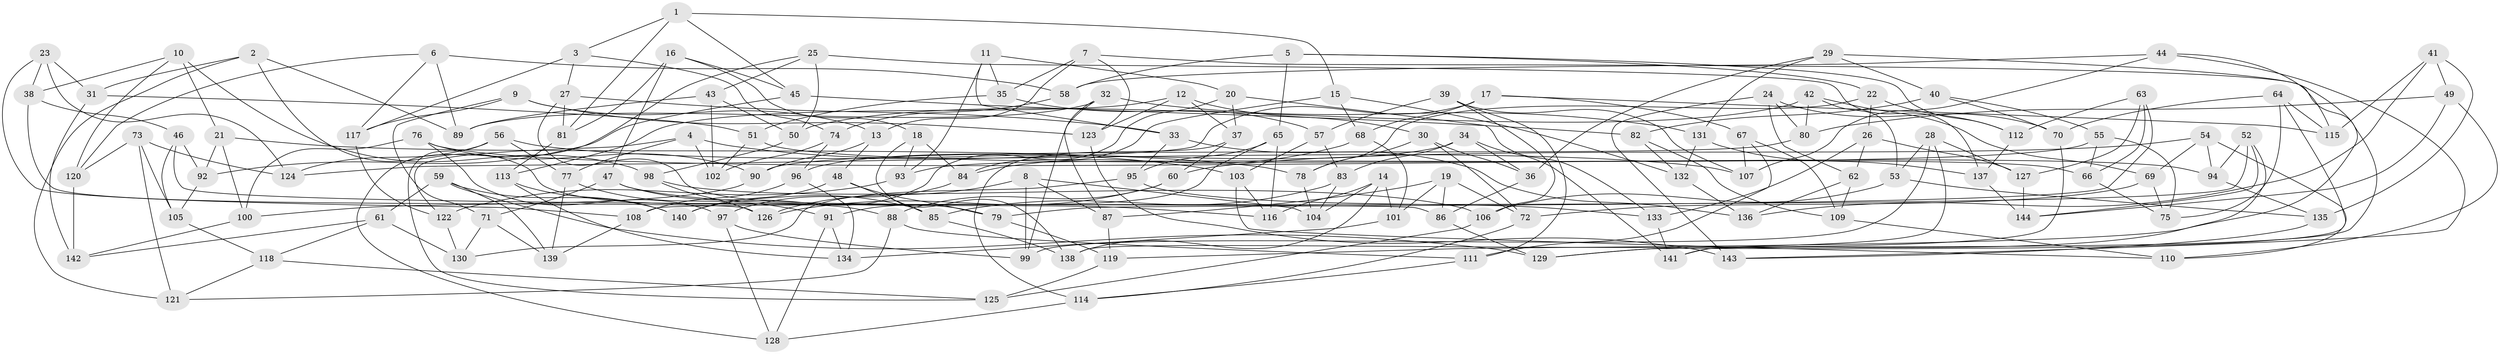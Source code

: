 // Generated by graph-tools (version 1.1) at 2025/27/03/09/25 03:27:00]
// undirected, 144 vertices, 288 edges
graph export_dot {
graph [start="1"]
  node [color=gray90,style=filled];
  1;
  2;
  3;
  4;
  5;
  6;
  7;
  8;
  9;
  10;
  11;
  12;
  13;
  14;
  15;
  16;
  17;
  18;
  19;
  20;
  21;
  22;
  23;
  24;
  25;
  26;
  27;
  28;
  29;
  30;
  31;
  32;
  33;
  34;
  35;
  36;
  37;
  38;
  39;
  40;
  41;
  42;
  43;
  44;
  45;
  46;
  47;
  48;
  49;
  50;
  51;
  52;
  53;
  54;
  55;
  56;
  57;
  58;
  59;
  60;
  61;
  62;
  63;
  64;
  65;
  66;
  67;
  68;
  69;
  70;
  71;
  72;
  73;
  74;
  75;
  76;
  77;
  78;
  79;
  80;
  81;
  82;
  83;
  84;
  85;
  86;
  87;
  88;
  89;
  90;
  91;
  92;
  93;
  94;
  95;
  96;
  97;
  98;
  99;
  100;
  101;
  102;
  103;
  104;
  105;
  106;
  107;
  108;
  109;
  110;
  111;
  112;
  113;
  114;
  115;
  116;
  117;
  118;
  119;
  120;
  121;
  122;
  123;
  124;
  125;
  126;
  127;
  128;
  129;
  130;
  131;
  132;
  133;
  134;
  135;
  136;
  137;
  138;
  139;
  140;
  141;
  142;
  143;
  144;
  1 -- 45;
  1 -- 81;
  1 -- 3;
  1 -- 15;
  2 -- 89;
  2 -- 121;
  2 -- 88;
  2 -- 31;
  3 -- 117;
  3 -- 74;
  3 -- 27;
  4 -- 122;
  4 -- 103;
  4 -- 77;
  4 -- 102;
  5 -- 22;
  5 -- 58;
  5 -- 112;
  5 -- 65;
  6 -- 117;
  6 -- 120;
  6 -- 89;
  6 -- 58;
  7 -- 13;
  7 -- 141;
  7 -- 123;
  7 -- 35;
  8 -- 99;
  8 -- 104;
  8 -- 126;
  8 -- 87;
  9 -- 123;
  9 -- 13;
  9 -- 117;
  9 -- 71;
  10 -- 120;
  10 -- 98;
  10 -- 21;
  10 -- 38;
  11 -- 20;
  11 -- 35;
  11 -- 33;
  11 -- 93;
  12 -- 37;
  12 -- 113;
  12 -- 123;
  12 -- 30;
  13 -- 48;
  13 -- 90;
  14 -- 101;
  14 -- 104;
  14 -- 116;
  14 -- 138;
  15 -- 84;
  15 -- 132;
  15 -- 68;
  16 -- 47;
  16 -- 81;
  16 -- 18;
  16 -- 45;
  17 -- 67;
  17 -- 68;
  17 -- 124;
  17 -- 115;
  18 -- 93;
  18 -- 84;
  18 -- 138;
  19 -- 86;
  19 -- 72;
  19 -- 101;
  19 -- 87;
  20 -- 140;
  20 -- 133;
  20 -- 37;
  21 -- 92;
  21 -- 100;
  21 -- 78;
  22 -- 112;
  22 -- 26;
  22 -- 78;
  23 -- 124;
  23 -- 38;
  23 -- 31;
  23 -- 108;
  24 -- 143;
  24 -- 70;
  24 -- 62;
  24 -- 80;
  25 -- 137;
  25 -- 128;
  25 -- 43;
  25 -- 50;
  26 -- 133;
  26 -- 62;
  26 -- 127;
  27 -- 33;
  27 -- 79;
  27 -- 81;
  28 -- 99;
  28 -- 53;
  28 -- 127;
  28 -- 141;
  29 -- 40;
  29 -- 131;
  29 -- 119;
  29 -- 36;
  30 -- 78;
  30 -- 36;
  30 -- 72;
  31 -- 51;
  31 -- 142;
  32 -- 131;
  32 -- 89;
  32 -- 99;
  32 -- 87;
  33 -- 95;
  33 -- 136;
  34 -- 96;
  34 -- 141;
  34 -- 36;
  34 -- 83;
  35 -- 57;
  35 -- 51;
  36 -- 86;
  37 -- 60;
  37 -- 114;
  38 -- 126;
  38 -- 46;
  39 -- 57;
  39 -- 107;
  39 -- 106;
  39 -- 111;
  40 -- 70;
  40 -- 55;
  40 -- 82;
  41 -- 136;
  41 -- 115;
  41 -- 49;
  41 -- 135;
  42 -- 69;
  42 -- 50;
  42 -- 53;
  42 -- 80;
  43 -- 50;
  43 -- 102;
  43 -- 89;
  44 -- 143;
  44 -- 115;
  44 -- 58;
  44 -- 107;
  45 -- 92;
  45 -- 82;
  46 -- 86;
  46 -- 92;
  46 -- 105;
  47 -- 85;
  47 -- 116;
  47 -- 71;
  48 -- 85;
  48 -- 140;
  48 -- 79;
  49 -- 144;
  49 -- 110;
  49 -- 80;
  50 -- 98;
  51 -- 66;
  51 -- 102;
  52 -- 94;
  52 -- 129;
  52 -- 144;
  52 -- 108;
  53 -- 135;
  53 -- 106;
  54 -- 94;
  54 -- 110;
  54 -- 60;
  54 -- 69;
  55 -- 93;
  55 -- 75;
  55 -- 66;
  56 -- 124;
  56 -- 125;
  56 -- 107;
  56 -- 77;
  57 -- 103;
  57 -- 83;
  58 -- 74;
  59 -- 61;
  59 -- 139;
  59 -- 129;
  59 -- 140;
  60 -- 126;
  60 -- 88;
  61 -- 118;
  61 -- 130;
  61 -- 142;
  62 -- 109;
  62 -- 136;
  63 -- 112;
  63 -- 127;
  63 -- 66;
  63 -- 79;
  64 -- 75;
  64 -- 115;
  64 -- 129;
  64 -- 70;
  65 -- 91;
  65 -- 95;
  65 -- 116;
  66 -- 75;
  67 -- 111;
  67 -- 109;
  67 -- 107;
  68 -- 101;
  68 -- 84;
  69 -- 75;
  69 -- 72;
  70 -- 138;
  71 -- 130;
  71 -- 139;
  72 -- 114;
  73 -- 120;
  73 -- 121;
  73 -- 105;
  73 -- 124;
  74 -- 102;
  74 -- 96;
  76 -- 100;
  76 -- 97;
  76 -- 94;
  76 -- 90;
  77 -- 91;
  77 -- 139;
  78 -- 104;
  79 -- 119;
  80 -- 90;
  81 -- 113;
  82 -- 132;
  82 -- 109;
  83 -- 104;
  83 -- 85;
  84 -- 97;
  85 -- 138;
  86 -- 129;
  87 -- 119;
  88 -- 121;
  88 -- 111;
  90 -- 100;
  91 -- 134;
  91 -- 128;
  92 -- 105;
  93 -- 122;
  94 -- 135;
  95 -- 133;
  95 -- 130;
  96 -- 108;
  96 -- 134;
  97 -- 99;
  97 -- 128;
  98 -- 106;
  98 -- 126;
  100 -- 142;
  101 -- 134;
  103 -- 116;
  103 -- 110;
  105 -- 118;
  106 -- 125;
  108 -- 139;
  109 -- 110;
  111 -- 114;
  112 -- 137;
  113 -- 140;
  113 -- 134;
  114 -- 128;
  117 -- 122;
  118 -- 121;
  118 -- 125;
  119 -- 125;
  120 -- 142;
  122 -- 130;
  123 -- 143;
  127 -- 144;
  131 -- 137;
  131 -- 132;
  132 -- 136;
  133 -- 141;
  135 -- 143;
  137 -- 144;
}
